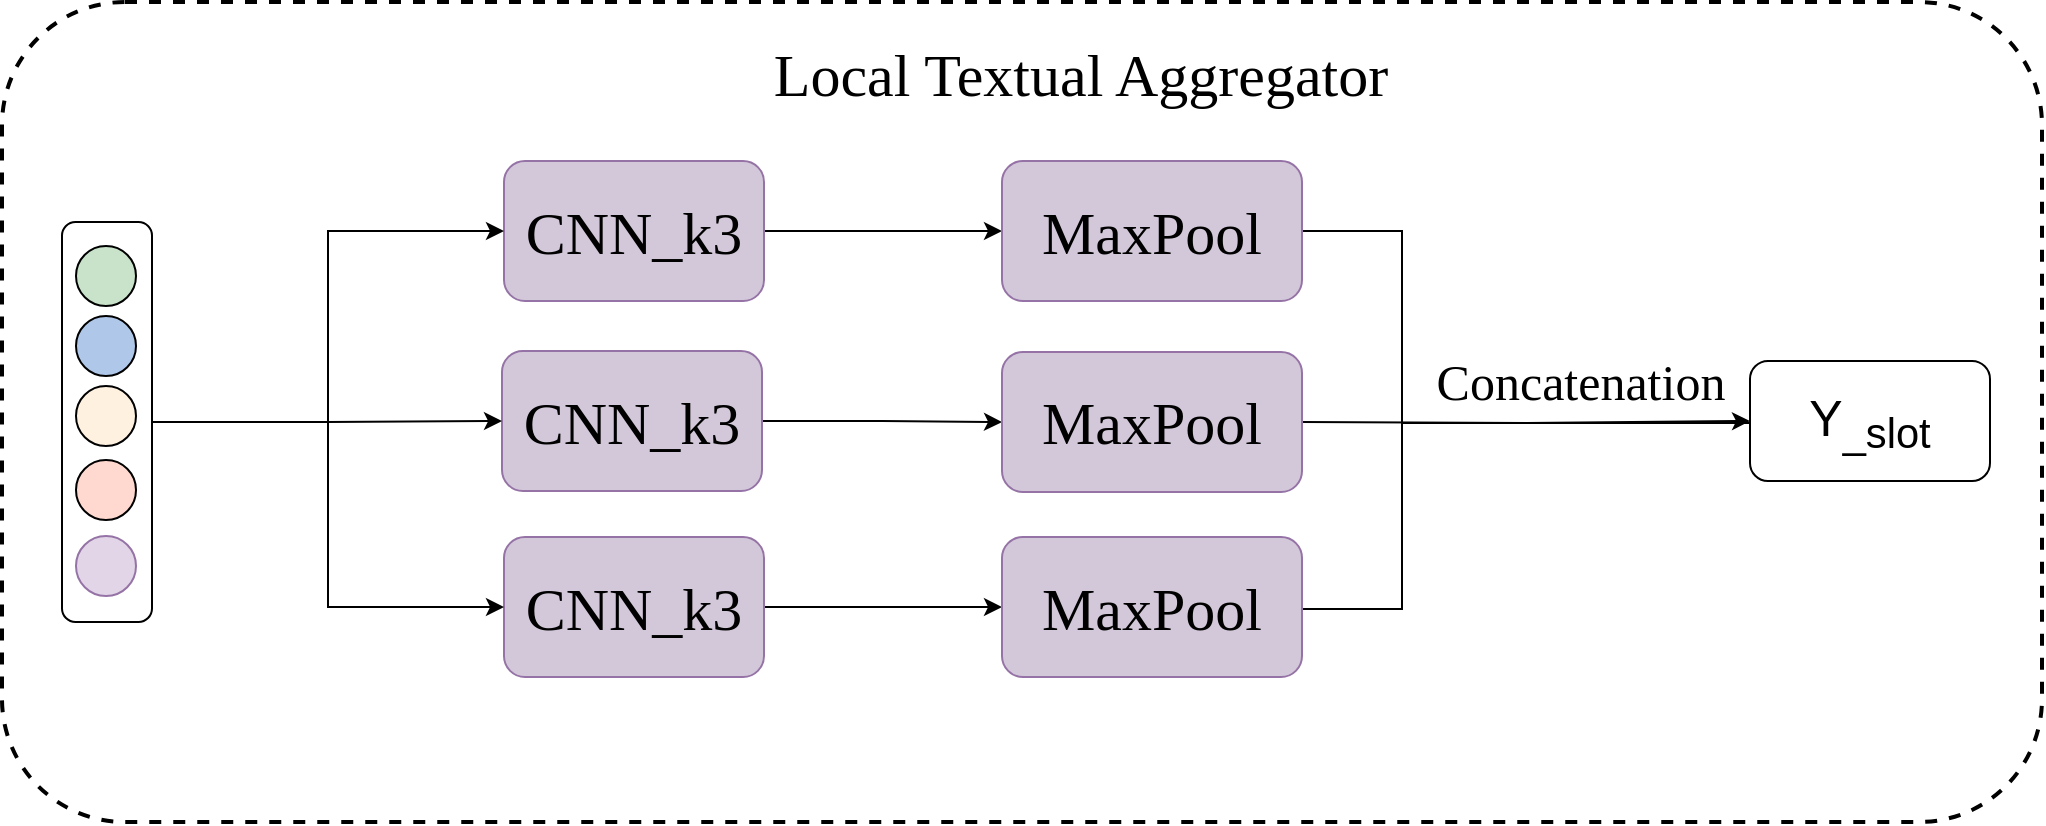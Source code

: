 <mxfile version="24.7.5">
  <diagram name="第 1 页" id="XF81UmgwEpL8YA5Gjhee">
    <mxGraphModel dx="593" dy="757" grid="1" gridSize="10" guides="1" tooltips="1" connect="1" arrows="1" fold="1" page="1" pageScale="1" pageWidth="827" pageHeight="1169" math="0" shadow="0">
      <root>
        <mxCell id="0" />
        <mxCell id="1" parent="0" />
        <mxCell id="aauoK8OYN8aR4GPgjqtQ-1" value="" style="rounded=1;whiteSpace=wrap;html=1;strokeWidth=2;dashed=1;" vertex="1" parent="1">
          <mxGeometry x="950" y="10" width="1020" height="410" as="geometry" />
        </mxCell>
        <mxCell id="aauoK8OYN8aR4GPgjqtQ-2" style="edgeStyle=orthogonalEdgeStyle;rounded=0;orthogonalLoop=1;jettySize=auto;html=1;exitX=1;exitY=0.5;exitDx=0;exitDy=0;entryX=0;entryY=0.5;entryDx=0;entryDy=0;" edge="1" parent="1" source="aauoK8OYN8aR4GPgjqtQ-3" target="aauoK8OYN8aR4GPgjqtQ-5">
          <mxGeometry relative="1" as="geometry" />
        </mxCell>
        <mxCell id="aauoK8OYN8aR4GPgjqtQ-3" value="&lt;font style=&quot;font-size: 30px;&quot; face=&quot;Times New Roman&quot;&gt;CNN_k3&lt;/font&gt;" style="rounded=1;whiteSpace=wrap;html=1;fillColor=#D3C8D9;strokeColor=#9673a6;" vertex="1" parent="1">
          <mxGeometry x="1201" y="89.5" width="130" height="70" as="geometry" />
        </mxCell>
        <mxCell id="aauoK8OYN8aR4GPgjqtQ-31" style="edgeStyle=orthogonalEdgeStyle;rounded=0;orthogonalLoop=1;jettySize=auto;html=1;exitX=1;exitY=0.5;exitDx=0;exitDy=0;endArrow=none;endFill=0;" edge="1" parent="1">
          <mxGeometry relative="1" as="geometry">
            <mxPoint x="1650" y="220" as="targetPoint" />
            <mxPoint x="1600" y="124.5" as="sourcePoint" />
            <Array as="points">
              <mxPoint x="1650" y="125" />
              <mxPoint x="1650" y="220" />
            </Array>
          </mxGeometry>
        </mxCell>
        <mxCell id="aauoK8OYN8aR4GPgjqtQ-5" value="&lt;font style=&quot;font-size: 30px;&quot; face=&quot;Times New Roman&quot;&gt;MaxPool&lt;/font&gt;" style="rounded=1;whiteSpace=wrap;html=1;fillColor=#D3C8D9;strokeColor=#9673a6;" vertex="1" parent="1">
          <mxGeometry x="1450" y="89.5" width="150" height="70" as="geometry" />
        </mxCell>
        <mxCell id="aauoK8OYN8aR4GPgjqtQ-6" value="" style="group" vertex="1" connectable="0" parent="1">
          <mxGeometry x="980" y="121" width="45" height="200" as="geometry" />
        </mxCell>
        <mxCell id="aauoK8OYN8aR4GPgjqtQ-7" value="" style="rounded=1;whiteSpace=wrap;html=1;direction=south;container=0;" vertex="1" parent="aauoK8OYN8aR4GPgjqtQ-6">
          <mxGeometry y="-1" width="45" height="200" as="geometry" />
        </mxCell>
        <mxCell id="aauoK8OYN8aR4GPgjqtQ-8" value="" style="ellipse;whiteSpace=wrap;html=1;aspect=fixed;fillColor=#afc8ea;direction=south;container=0;" vertex="1" parent="aauoK8OYN8aR4GPgjqtQ-6">
          <mxGeometry x="7" y="46" width="30" height="30" as="geometry" />
        </mxCell>
        <mxCell id="aauoK8OYN8aR4GPgjqtQ-9" value="" style="ellipse;whiteSpace=wrap;html=1;aspect=fixed;fillColor=#fef1e0;direction=south;container=0;" vertex="1" parent="aauoK8OYN8aR4GPgjqtQ-6">
          <mxGeometry x="7" y="81" width="30" height="30" as="geometry" />
        </mxCell>
        <mxCell id="aauoK8OYN8aR4GPgjqtQ-10" value="" style="ellipse;whiteSpace=wrap;html=1;aspect=fixed;fillColor=#ffd9d0;direction=south;container=0;" vertex="1" parent="aauoK8OYN8aR4GPgjqtQ-6">
          <mxGeometry x="7" y="118" width="30" height="30" as="geometry" />
        </mxCell>
        <mxCell id="aauoK8OYN8aR4GPgjqtQ-11" value="" style="ellipse;whiteSpace=wrap;html=1;aspect=fixed;fillColor=#c8e3ca;direction=south;container=0;" vertex="1" parent="aauoK8OYN8aR4GPgjqtQ-6">
          <mxGeometry x="7" y="11" width="30" height="30" as="geometry" />
        </mxCell>
        <mxCell id="aauoK8OYN8aR4GPgjqtQ-12" value="" style="ellipse;whiteSpace=wrap;html=1;aspect=fixed;fillColor=#e1d5e7;strokeColor=#9673a6;container=0;" vertex="1" parent="aauoK8OYN8aR4GPgjqtQ-6">
          <mxGeometry x="7" y="156" width="30" height="30" as="geometry" />
        </mxCell>
        <mxCell id="aauoK8OYN8aR4GPgjqtQ-13" value="&lt;font style=&quot;font-size: 25px;&quot;&gt;Y&lt;sub&gt;_slot&lt;/sub&gt;&lt;/font&gt;" style="rounded=1;whiteSpace=wrap;html=1;" vertex="1" parent="1">
          <mxGeometry x="1824" y="189.5" width="120" height="60" as="geometry" />
        </mxCell>
        <mxCell id="aauoK8OYN8aR4GPgjqtQ-14" value="&lt;font style=&quot;font-size: 30px;&quot; face=&quot;Times New Roman&quot;&gt;Local Textual Aggregator&lt;/font&gt;" style="text;html=1;align=center;verticalAlign=middle;resizable=0;points=[];autosize=1;strokeColor=none;fillColor=none;" vertex="1" parent="1">
          <mxGeometry x="1324" y="21" width="330" height="50" as="geometry" />
        </mxCell>
        <mxCell id="aauoK8OYN8aR4GPgjqtQ-16" style="edgeStyle=orthogonalEdgeStyle;rounded=0;orthogonalLoop=1;jettySize=auto;html=1;exitX=1;exitY=0.5;exitDx=0;exitDy=0;entryX=0;entryY=0.5;entryDx=0;entryDy=0;" edge="1" parent="1" source="aauoK8OYN8aR4GPgjqtQ-17" target="aauoK8OYN8aR4GPgjqtQ-21">
          <mxGeometry relative="1" as="geometry" />
        </mxCell>
        <mxCell id="aauoK8OYN8aR4GPgjqtQ-17" value="&lt;font style=&quot;font-size: 30px;&quot; face=&quot;Times New Roman&quot;&gt;CNN_k3&lt;/font&gt;" style="rounded=1;whiteSpace=wrap;html=1;fillColor=#D3C8D9;strokeColor=#9673a6;" vertex="1" parent="1">
          <mxGeometry x="1200" y="184.5" width="130" height="70" as="geometry" />
        </mxCell>
        <mxCell id="aauoK8OYN8aR4GPgjqtQ-18" style="edgeStyle=orthogonalEdgeStyle;rounded=0;orthogonalLoop=1;jettySize=auto;html=1;exitX=1;exitY=0.5;exitDx=0;exitDy=0;entryX=0;entryY=0.5;entryDx=0;entryDy=0;" edge="1" parent="1" source="aauoK8OYN8aR4GPgjqtQ-19" target="aauoK8OYN8aR4GPgjqtQ-23">
          <mxGeometry relative="1" as="geometry" />
        </mxCell>
        <mxCell id="aauoK8OYN8aR4GPgjqtQ-19" value="&lt;font style=&quot;font-size: 30px;&quot; face=&quot;Times New Roman&quot;&gt;CNN_k3&lt;/font&gt;" style="rounded=1;whiteSpace=wrap;html=1;fillColor=#D3C8D9;strokeColor=#9673a6;" vertex="1" parent="1">
          <mxGeometry x="1201" y="277.5" width="130" height="70" as="geometry" />
        </mxCell>
        <mxCell id="aauoK8OYN8aR4GPgjqtQ-29" style="edgeStyle=orthogonalEdgeStyle;rounded=0;orthogonalLoop=1;jettySize=auto;html=1;exitX=1;exitY=0.5;exitDx=0;exitDy=0;entryX=0;entryY=0.5;entryDx=0;entryDy=0;" edge="1" parent="1">
          <mxGeometry relative="1" as="geometry">
            <mxPoint x="1600" y="220" as="sourcePoint" />
            <mxPoint x="1824" y="219.5" as="targetPoint" />
          </mxGeometry>
        </mxCell>
        <mxCell id="aauoK8OYN8aR4GPgjqtQ-21" value="&lt;font style=&quot;font-size: 30px;&quot; face=&quot;Times New Roman&quot;&gt;MaxPool&lt;/font&gt;" style="rounded=1;whiteSpace=wrap;html=1;fillColor=#D3C8D9;strokeColor=#9673a6;" vertex="1" parent="1">
          <mxGeometry x="1450" y="185" width="150" height="70" as="geometry" />
        </mxCell>
        <mxCell id="aauoK8OYN8aR4GPgjqtQ-30" style="edgeStyle=orthogonalEdgeStyle;rounded=0;orthogonalLoop=1;jettySize=auto;html=1;exitX=1;exitY=0.5;exitDx=0;exitDy=0;entryX=0;entryY=0.5;entryDx=0;entryDy=0;endArrow=none;endFill=0;" edge="1" parent="1">
          <mxGeometry relative="1" as="geometry">
            <mxPoint x="1600" y="313.5" as="sourcePoint" />
            <mxPoint x="1824" y="220.5" as="targetPoint" />
            <Array as="points">
              <mxPoint x="1650" y="314" />
              <mxPoint x="1650" y="221" />
            </Array>
          </mxGeometry>
        </mxCell>
        <mxCell id="aauoK8OYN8aR4GPgjqtQ-23" value="&lt;font style=&quot;font-size: 30px;&quot; face=&quot;Times New Roman&quot;&gt;MaxPool&lt;/font&gt;" style="rounded=1;whiteSpace=wrap;html=1;fillColor=#D3C8D9;strokeColor=#9673a6;" vertex="1" parent="1">
          <mxGeometry x="1450" y="277.5" width="150" height="70" as="geometry" />
        </mxCell>
        <mxCell id="aauoK8OYN8aR4GPgjqtQ-24" style="edgeStyle=orthogonalEdgeStyle;rounded=0;orthogonalLoop=1;jettySize=auto;html=1;exitX=0.5;exitY=0;exitDx=0;exitDy=0;entryX=0;entryY=0.5;entryDx=0;entryDy=0;" edge="1" parent="1" source="aauoK8OYN8aR4GPgjqtQ-7" target="aauoK8OYN8aR4GPgjqtQ-3">
          <mxGeometry relative="1" as="geometry" />
        </mxCell>
        <mxCell id="aauoK8OYN8aR4GPgjqtQ-25" style="edgeStyle=orthogonalEdgeStyle;rounded=0;orthogonalLoop=1;jettySize=auto;html=1;exitX=0.5;exitY=0;exitDx=0;exitDy=0;entryX=0;entryY=0.5;entryDx=0;entryDy=0;" edge="1" parent="1" source="aauoK8OYN8aR4GPgjqtQ-7" target="aauoK8OYN8aR4GPgjqtQ-17">
          <mxGeometry relative="1" as="geometry" />
        </mxCell>
        <mxCell id="aauoK8OYN8aR4GPgjqtQ-26" style="edgeStyle=orthogonalEdgeStyle;rounded=0;orthogonalLoop=1;jettySize=auto;html=1;exitX=0.5;exitY=0;exitDx=0;exitDy=0;entryX=0;entryY=0.5;entryDx=0;entryDy=0;" edge="1" parent="1" source="aauoK8OYN8aR4GPgjqtQ-7" target="aauoK8OYN8aR4GPgjqtQ-19">
          <mxGeometry relative="1" as="geometry" />
        </mxCell>
        <mxCell id="aauoK8OYN8aR4GPgjqtQ-27" value="&lt;span style=&quot;background-color: initial;&quot;&gt;&lt;font face=&quot;Times New Roman&quot; style=&quot;font-size: 25px;&quot;&gt;Concatenation&lt;/font&gt;&lt;/span&gt;" style="text;html=1;align=center;verticalAlign=middle;resizable=0;points=[];autosize=1;strokeColor=none;fillColor=none;flipV=0;" vertex="1" parent="1">
          <mxGeometry x="1654" y="180" width="170" height="40" as="geometry" />
        </mxCell>
      </root>
    </mxGraphModel>
  </diagram>
</mxfile>
